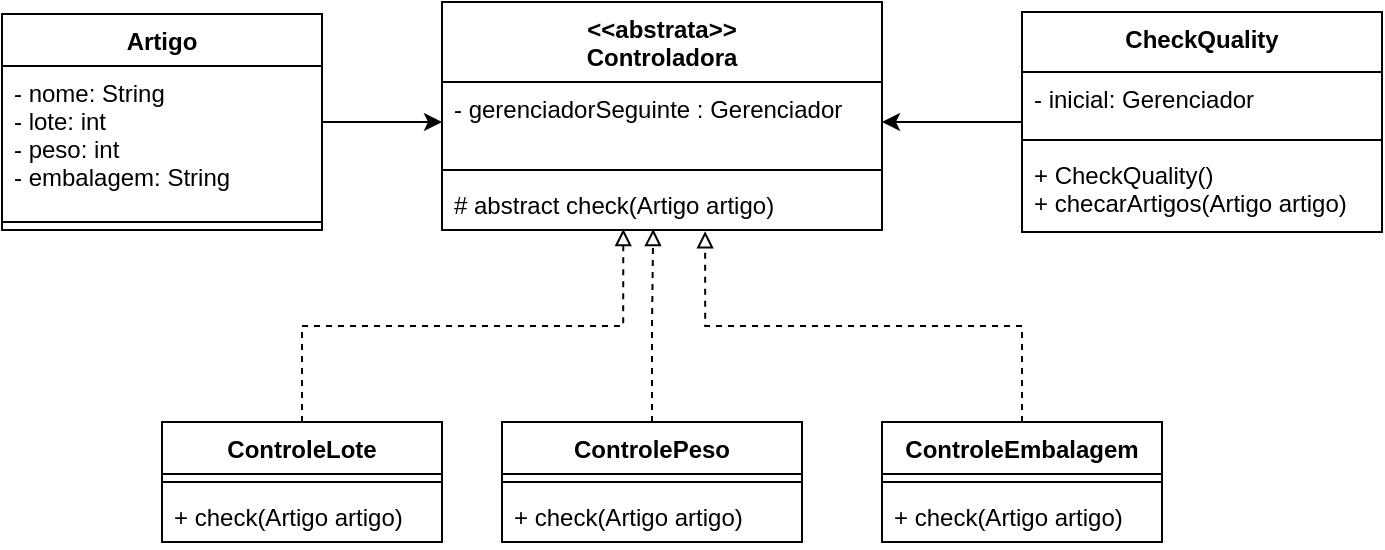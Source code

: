 <mxfile version="15.5.8" type="github">
  <diagram id="KXQsaINp2cschyCxnEVH" name="Page-1">
    <mxGraphModel dx="1695" dy="520" grid="1" gridSize="10" guides="1" tooltips="1" connect="1" arrows="1" fold="1" page="1" pageScale="1" pageWidth="827" pageHeight="1169" math="0" shadow="0">
      <root>
        <mxCell id="0" />
        <mxCell id="1" parent="0" />
        <mxCell id="FUPp8k_TAQpuRoAhEf-N-16" style="edgeStyle=orthogonalEdgeStyle;rounded=0;orthogonalLoop=1;jettySize=auto;html=1;entryX=1;entryY=0.5;entryDx=0;entryDy=0;endArrow=classic;endFill=1;" parent="1" source="vYngIthFh2Yxpf4_tDEc-1" target="FUPp8k_TAQpuRoAhEf-N-9" edge="1">
          <mxGeometry relative="1" as="geometry" />
        </mxCell>
        <mxCell id="vYngIthFh2Yxpf4_tDEc-1" value="CheckQuality" style="swimlane;fontStyle=1;align=center;verticalAlign=top;childLayout=stackLayout;horizontal=1;startSize=30;horizontalStack=0;resizeParent=1;resizeParentMax=0;resizeLast=0;collapsible=1;marginBottom=0;" parent="1" vertex="1">
          <mxGeometry x="440" y="215" width="180" height="110" as="geometry" />
        </mxCell>
        <mxCell id="vYngIthFh2Yxpf4_tDEc-2" value="- inicial: Gerenciador" style="text;strokeColor=none;fillColor=none;align=left;verticalAlign=top;spacingLeft=4;spacingRight=4;overflow=hidden;rotatable=0;points=[[0,0.5],[1,0.5]];portConstraint=eastwest;" parent="vYngIthFh2Yxpf4_tDEc-1" vertex="1">
          <mxGeometry y="30" width="180" height="30" as="geometry" />
        </mxCell>
        <mxCell id="vYngIthFh2Yxpf4_tDEc-3" value="" style="line;strokeWidth=1;fillColor=none;align=left;verticalAlign=middle;spacingTop=-1;spacingLeft=3;spacingRight=3;rotatable=0;labelPosition=right;points=[];portConstraint=eastwest;" parent="vYngIthFh2Yxpf4_tDEc-1" vertex="1">
          <mxGeometry y="60" width="180" height="8" as="geometry" />
        </mxCell>
        <mxCell id="vYngIthFh2Yxpf4_tDEc-4" value="+ CheckQuality()&#xa;+ checarArtigos(Artigo artigo)" style="text;strokeColor=none;fillColor=none;align=left;verticalAlign=top;spacingLeft=4;spacingRight=4;overflow=hidden;rotatable=0;points=[[0,0.5],[1,0.5]];portConstraint=eastwest;" parent="vYngIthFh2Yxpf4_tDEc-1" vertex="1">
          <mxGeometry y="68" width="180" height="42" as="geometry" />
        </mxCell>
        <mxCell id="FUPp8k_TAQpuRoAhEf-N-12" style="edgeStyle=orthogonalEdgeStyle;rounded=0;orthogonalLoop=1;jettySize=auto;html=1;entryX=0.412;entryY=0.981;entryDx=0;entryDy=0;entryPerimeter=0;dashed=1;endArrow=block;endFill=0;" parent="1" source="vYngIthFh2Yxpf4_tDEc-5" target="FUPp8k_TAQpuRoAhEf-N-8" edge="1">
          <mxGeometry relative="1" as="geometry" />
        </mxCell>
        <mxCell id="vYngIthFh2Yxpf4_tDEc-5" value="ControleLote" style="swimlane;fontStyle=1;align=center;verticalAlign=top;childLayout=stackLayout;horizontal=1;startSize=26;horizontalStack=0;resizeParent=1;resizeParentMax=0;resizeLast=0;collapsible=1;marginBottom=0;" parent="1" vertex="1">
          <mxGeometry x="10" y="420" width="140" height="60" as="geometry" />
        </mxCell>
        <mxCell id="vYngIthFh2Yxpf4_tDEc-7" value="" style="line;strokeWidth=1;fillColor=none;align=left;verticalAlign=middle;spacingTop=-1;spacingLeft=3;spacingRight=3;rotatable=0;labelPosition=right;points=[];portConstraint=eastwest;" parent="vYngIthFh2Yxpf4_tDEc-5" vertex="1">
          <mxGeometry y="26" width="140" height="8" as="geometry" />
        </mxCell>
        <mxCell id="vYngIthFh2Yxpf4_tDEc-8" value="+ check(Artigo artigo)" style="text;strokeColor=none;fillColor=none;align=left;verticalAlign=top;spacingLeft=4;spacingRight=4;overflow=hidden;rotatable=0;points=[[0,0.5],[1,0.5]];portConstraint=eastwest;" parent="vYngIthFh2Yxpf4_tDEc-5" vertex="1">
          <mxGeometry y="34" width="140" height="26" as="geometry" />
        </mxCell>
        <mxCell id="FUPp8k_TAQpuRoAhEf-N-13" style="edgeStyle=orthogonalEdgeStyle;rounded=0;orthogonalLoop=1;jettySize=auto;html=1;entryX=0.48;entryY=0.981;entryDx=0;entryDy=0;entryPerimeter=0;dashed=1;endArrow=block;endFill=0;" parent="1" source="vYngIthFh2Yxpf4_tDEc-9" target="FUPp8k_TAQpuRoAhEf-N-8" edge="1">
          <mxGeometry relative="1" as="geometry" />
        </mxCell>
        <mxCell id="vYngIthFh2Yxpf4_tDEc-9" value="ControlePeso" style="swimlane;fontStyle=1;align=center;verticalAlign=top;childLayout=stackLayout;horizontal=1;startSize=26;horizontalStack=0;resizeParent=1;resizeParentMax=0;resizeLast=0;collapsible=1;marginBottom=0;" parent="1" vertex="1">
          <mxGeometry x="180" y="420" width="150" height="60" as="geometry" />
        </mxCell>
        <mxCell id="vYngIthFh2Yxpf4_tDEc-11" value="" style="line;strokeWidth=1;fillColor=none;align=left;verticalAlign=middle;spacingTop=-1;spacingLeft=3;spacingRight=3;rotatable=0;labelPosition=right;points=[];portConstraint=eastwest;" parent="vYngIthFh2Yxpf4_tDEc-9" vertex="1">
          <mxGeometry y="26" width="150" height="8" as="geometry" />
        </mxCell>
        <mxCell id="vYngIthFh2Yxpf4_tDEc-12" value="+ check(Artigo artigo)" style="text;strokeColor=none;fillColor=none;align=left;verticalAlign=top;spacingLeft=4;spacingRight=4;overflow=hidden;rotatable=0;points=[[0,0.5],[1,0.5]];portConstraint=eastwest;" parent="vYngIthFh2Yxpf4_tDEc-9" vertex="1">
          <mxGeometry y="34" width="150" height="26" as="geometry" />
        </mxCell>
        <mxCell id="FUPp8k_TAQpuRoAhEf-N-14" style="edgeStyle=orthogonalEdgeStyle;rounded=0;orthogonalLoop=1;jettySize=auto;html=1;entryX=0.598;entryY=1.024;entryDx=0;entryDy=0;entryPerimeter=0;dashed=1;endArrow=block;endFill=0;" parent="1" source="vYngIthFh2Yxpf4_tDEc-13" target="FUPp8k_TAQpuRoAhEf-N-8" edge="1">
          <mxGeometry relative="1" as="geometry" />
        </mxCell>
        <mxCell id="vYngIthFh2Yxpf4_tDEc-13" value="ControleEmbalagem" style="swimlane;fontStyle=1;align=center;verticalAlign=top;childLayout=stackLayout;horizontal=1;startSize=26;horizontalStack=0;resizeParent=1;resizeParentMax=0;resizeLast=0;collapsible=1;marginBottom=0;" parent="1" vertex="1">
          <mxGeometry x="370" y="420" width="140" height="60" as="geometry" />
        </mxCell>
        <mxCell id="vYngIthFh2Yxpf4_tDEc-15" value="" style="line;strokeWidth=1;fillColor=none;align=left;verticalAlign=middle;spacingTop=-1;spacingLeft=3;spacingRight=3;rotatable=0;labelPosition=right;points=[];portConstraint=eastwest;" parent="vYngIthFh2Yxpf4_tDEc-13" vertex="1">
          <mxGeometry y="26" width="140" height="8" as="geometry" />
        </mxCell>
        <mxCell id="vYngIthFh2Yxpf4_tDEc-16" value="+ check(Artigo artigo)" style="text;strokeColor=none;fillColor=none;align=left;verticalAlign=top;spacingLeft=4;spacingRight=4;overflow=hidden;rotatable=0;points=[[0,0.5],[1,0.5]];portConstraint=eastwest;" parent="vYngIthFh2Yxpf4_tDEc-13" vertex="1">
          <mxGeometry y="34" width="140" height="26" as="geometry" />
        </mxCell>
        <mxCell id="FUPp8k_TAQpuRoAhEf-N-15" style="edgeStyle=orthogonalEdgeStyle;rounded=0;orthogonalLoop=1;jettySize=auto;html=1;endArrow=classic;endFill=1;" parent="1" source="vYngIthFh2Yxpf4_tDEc-17" target="FUPp8k_TAQpuRoAhEf-N-9" edge="1">
          <mxGeometry relative="1" as="geometry" />
        </mxCell>
        <mxCell id="vYngIthFh2Yxpf4_tDEc-17" value="Artigo" style="swimlane;fontStyle=1;align=center;verticalAlign=top;childLayout=stackLayout;horizontal=1;startSize=26;horizontalStack=0;resizeParent=1;resizeParentMax=0;resizeLast=0;collapsible=1;marginBottom=0;" parent="1" vertex="1">
          <mxGeometry x="-70" y="216" width="160" height="108" as="geometry" />
        </mxCell>
        <mxCell id="vYngIthFh2Yxpf4_tDEc-18" value="- nome: String&#xa;- lote: int&#xa;- peso: int&#xa;- embalagem: String" style="text;strokeColor=none;fillColor=none;align=left;verticalAlign=top;spacingLeft=4;spacingRight=4;overflow=hidden;rotatable=0;points=[[0,0.5],[1,0.5]];portConstraint=eastwest;" parent="vYngIthFh2Yxpf4_tDEc-17" vertex="1">
          <mxGeometry y="26" width="160" height="74" as="geometry" />
        </mxCell>
        <mxCell id="vYngIthFh2Yxpf4_tDEc-19" value="" style="line;strokeWidth=1;fillColor=none;align=left;verticalAlign=middle;spacingTop=-1;spacingLeft=3;spacingRight=3;rotatable=0;labelPosition=right;points=[];portConstraint=eastwest;" parent="vYngIthFh2Yxpf4_tDEc-17" vertex="1">
          <mxGeometry y="100" width="160" height="8" as="geometry" />
        </mxCell>
        <mxCell id="FUPp8k_TAQpuRoAhEf-N-6" value="&lt;&lt;abstrata&gt;&gt;&#xa;Controladora" style="swimlane;fontStyle=1;align=center;verticalAlign=top;childLayout=stackLayout;horizontal=1;startSize=40;horizontalStack=0;resizeParent=1;resizeParentMax=0;resizeLast=0;collapsible=1;marginBottom=0;" parent="1" vertex="1">
          <mxGeometry x="150" y="210" width="220" height="114" as="geometry" />
        </mxCell>
        <mxCell id="FUPp8k_TAQpuRoAhEf-N-9" value="- gerenciadorSeguinte : Gerenciador" style="text;strokeColor=none;fillColor=none;align=left;verticalAlign=top;spacingLeft=4;spacingRight=4;overflow=hidden;rotatable=0;points=[[0,0.5],[1,0.5]];portConstraint=eastwest;" parent="FUPp8k_TAQpuRoAhEf-N-6" vertex="1">
          <mxGeometry y="40" width="220" height="40" as="geometry" />
        </mxCell>
        <mxCell id="FUPp8k_TAQpuRoAhEf-N-7" value="" style="line;strokeWidth=1;fillColor=none;align=left;verticalAlign=middle;spacingTop=-1;spacingLeft=3;spacingRight=3;rotatable=0;labelPosition=right;points=[];portConstraint=eastwest;" parent="FUPp8k_TAQpuRoAhEf-N-6" vertex="1">
          <mxGeometry y="80" width="220" height="8" as="geometry" />
        </mxCell>
        <mxCell id="FUPp8k_TAQpuRoAhEf-N-8" value="# abstract check(Artigo artigo)" style="text;strokeColor=none;fillColor=none;align=left;verticalAlign=top;spacingLeft=4;spacingRight=4;overflow=hidden;rotatable=0;points=[[0,0.5],[1,0.5]];portConstraint=eastwest;" parent="FUPp8k_TAQpuRoAhEf-N-6" vertex="1">
          <mxGeometry y="88" width="220" height="26" as="geometry" />
        </mxCell>
      </root>
    </mxGraphModel>
  </diagram>
</mxfile>
